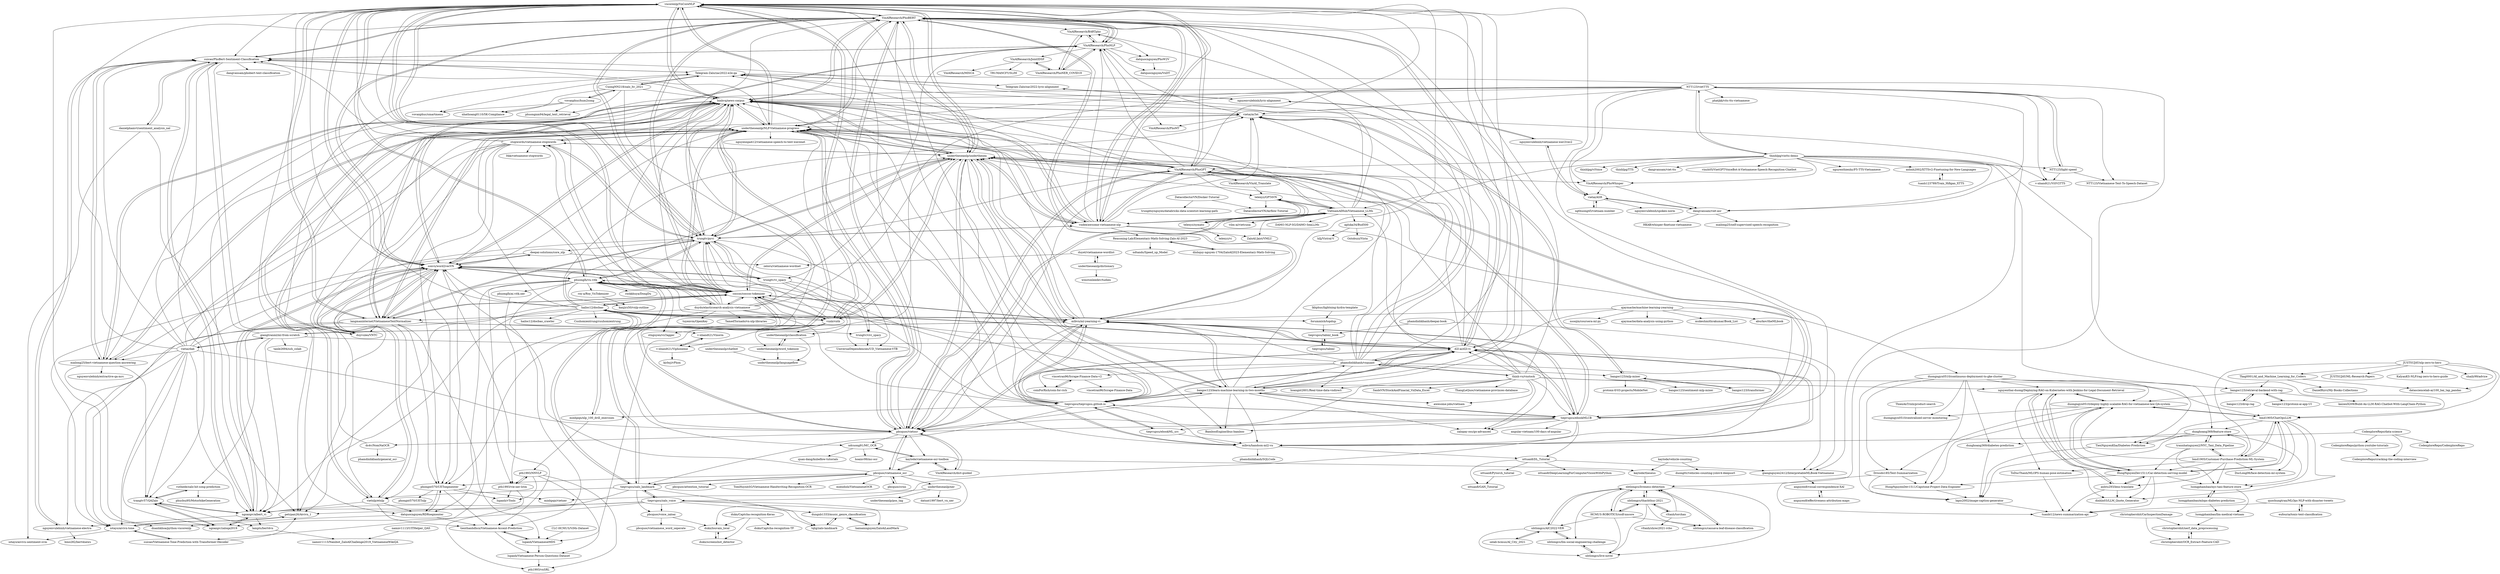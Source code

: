 digraph G {
"vncorenlp/VnCoreNLP" -> "VinAIResearch/PhoBERT"
"vncorenlp/VnCoreNLP" -> "undertheseanlp/underthesea"
"vncorenlp/VnCoreNLP" -> "undertheseanlp/NLP-Vietnamese-progress"
"vncorenlp/VnCoreNLP" -> "VinAIResearch/PhoNLP"
"vncorenlp/VnCoreNLP" -> "suicao/PhoBert-Sentiment-Classification"
"vncorenlp/VnCoreNLP" -> "binhvq/news-corpus"
"vncorenlp/VnCoreNLP" -> "sonvx/word2vecVN"
"vncorenlp/VnCoreNLP" -> "coccoc/coccoc-tokenizer"
"vncorenlp/VnCoreNLP" -> "dnanhkhoa/python-vncorenlp"
"vncorenlp/VnCoreNLP" -> "trungtv/pyvi"
"vncorenlp/VnCoreNLP" -> "phuonglh/vn.vitk"
"vncorenlp/VnCoreNLP" -> "datquocnguyen/RDRsegmenter"
"vncorenlp/VnCoreNLP" -> "vunb/vntk"
"vncorenlp/VnCoreNLP" -> "langmaninternet/VietnameseTextNormalizer"
"vncorenlp/VnCoreNLP" -> "vndee/awsome-vietnamese-nlp"
"bangoc123/learn-machine-learning-in-two-months" -> "mlbvn/ml-yearning-vi"
"bangoc123/learn-machine-learning-in-two-months" -> "tiepvupsu/ebookMLCB"
"bangoc123/learn-machine-learning-in-two-months" -> "d2l-ai/d2l-vi"
"bangoc123/learn-machine-learning-in-two-months" -> "undertheseanlp/underthesea"
"bangoc123/learn-machine-learning-in-two-months" -> "tiepvupsu/tiepvupsu.github.io"
"bangoc123/learn-machine-learning-in-two-months" -> "awesome-jobs/vietnam" ["e"=1]
"bangoc123/learn-machine-learning-in-two-months" -> "VinAIResearch/PhoBERT"
"bangoc123/learn-machine-learning-in-two-months" -> "vncorenlp/VnCoreNLP"
"bangoc123/learn-machine-learning-in-two-months" -> "pbcquoc/vietocr"
"bangoc123/learn-machine-learning-in-two-months" -> "zalopay-oss/go-advanced" ["e"=1]
"bangoc123/learn-machine-learning-in-two-months" -> "BambooEngine/ibus-bamboo" ["e"=1]
"bangoc123/learn-machine-learning-in-two-months" -> "undertheseanlp/NLP-Vietnamese-progress"
"bangoc123/learn-machine-learning-in-two-months" -> "coccoc/coccoc-tokenizer"
"bangoc123/learn-machine-learning-in-two-months" -> "phamdinhkhanh/vnquant"
"bangoc123/learn-machine-learning-in-two-months" -> "mlbvn/handson-ml2-vn"
"undertheseanlp/NLP-Vietnamese-progress" -> "binhvq/news-corpus"
"undertheseanlp/NLP-Vietnamese-progress" -> "VinAIResearch/PhoBERT"
"undertheseanlp/NLP-Vietnamese-progress" -> "vncorenlp/VnCoreNLP"
"undertheseanlp/NLP-Vietnamese-progress" -> "undertheseanlp/underthesea"
"undertheseanlp/NLP-Vietnamese-progress" -> "langmaninternet/VietnameseTextNormalizer"
"undertheseanlp/NLP-Vietnamese-progress" -> "trungtv/pyvi"
"undertheseanlp/NLP-Vietnamese-progress" -> "vndee/awsome-vietnamese-nlp"
"undertheseanlp/NLP-Vietnamese-progress" -> "coccoc/coccoc-tokenizer"
"undertheseanlp/NLP-Vietnamese-progress" -> "mailong25/bert-vietnamese-question-answering"
"undertheseanlp/NLP-Vietnamese-progress" -> "suicao/PhoBert-Sentiment-Classification"
"undertheseanlp/NLP-Vietnamese-progress" -> "sonvx/word2vecVN"
"undertheseanlp/NLP-Vietnamese-progress" -> "pbcquoc/vietocr"
"undertheseanlp/NLP-Vietnamese-progress" -> "vietnlp/etnlp"
"undertheseanlp/NLP-Vietnamese-progress" -> "stopwords/vietnamese-stopwords"
"undertheseanlp/NLP-Vietnamese-progress" -> "nguyennpa412/vietnamese-speech-to-text-wavenet"
"binhvq/news-corpus" -> "VinAIResearch/PhoBERT"
"binhvq/news-corpus" -> "undertheseanlp/NLP-Vietnamese-progress"
"binhvq/news-corpus" -> "duyvuleo/VNTC"
"binhvq/news-corpus" -> "langmaninternet/VietnameseTextNormalizer"
"binhvq/news-corpus" -> "sonvx/word2vecVN"
"binhvq/news-corpus" -> "vietnlp/etnlp"
"binhvq/news-corpus" -> "ngoanpv/albert_vi"
"binhvq/news-corpus" -> "vncorenlp/VnCoreNLP"
"binhvq/news-corpus" -> "vndee/awsome-vietnamese-nlp"
"binhvq/news-corpus" -> "vietai/mTet"
"binhvq/news-corpus" -> "suicao/PhoBert-Sentiment-Classification"
"binhvq/news-corpus" -> "undertheseanlp/underthesea"
"binhvq/news-corpus" -> "mailong25/bert-vietnamese-question-answering"
"binhvq/news-corpus" -> "trungtv/pyvi"
"binhvq/news-corpus" -> "pbcquoc/vietocr"
"vietnlp/etnlp" -> "sonvx/word2vecVN"
"vietnlp/etnlp" -> "ngoanpv/albert_vi"
"vietnlp/etnlp" -> "binhvq/news-corpus"
"vietnlp/etnlp" -> "tienthanhdhcn/Vietnamese-Accent-Prediction"
"vietnlp/etnlp" -> "datquocnguyen/RDRsegmenter"
"tiepvupsu/ebookML_src" -> "tiepvupsu/tiepvupsu.github.io"
"tiepvupsu/ebookML_src" -> "mlbvn/handson-ml2-vn"
"nttuan8/DL_Tutorial" -> "nttuan8/GAN_Tutorial"
"nttuan8/DL_Tutorial" -> "nttuan8/Pytorch_tutorial"
"nttuan8/DL_Tutorial" -> "nttuan8/DeepLearningForComputerVisionWithPython"
"nttuan8/DL_Tutorial" -> "giangnguyen2412/InterpretableMLBook-Vietnamese"
"ajaymache/machine-learning-yearning" -> "mlbvn/ml-yearning-vi"
"ajaymache/machine-learning-yearning" -> "aburkov/theMLbook" ["e"=1]
"ajaymache/machine-learning-yearning" -> "d2l-ai/d2l-vi"
"ajaymache/machine-learning-yearning" -> "tiepvupsu/ebookMLCB"
"ajaymache/machine-learning-yearning" -> "nsoojin/coursera-ml-py" ["e"=1]
"ajaymache/machine-learning-yearning" -> "ajaymache/data-analysis-using-python" ["e"=1]
"ajaymache/machine-learning-yearning" -> "mukeshmithrakumar/Book_List" ["e"=1]
"undertheseanlp/dictionary" -> "winstonleedev/tudien"
"undertheseanlp/dictionary" -> "duyet/vietnamese-wordlist"
"tiepvupsu/zalo_voice" -> "dungnb1333/music_genre_classification"
"tiepvupsu/zalo_voice" -> "hainamnguyen/ZaloAiLandMark"
"tiepvupsu/zalo_voice" -> "ngoanpv/albert_vi"
"tiepvupsu/zalo_voice" -> "tiepvupsu/zalo_landmark"
"tiepvupsu/zalo_voice" -> "tqtg/zalo-landmark"
"tiepvupsu/zalo_voice" -> "ngoanpv/zaloqa2019"
"tiepvupsu/zalo_voice" -> "petrpan26/Aivivn_1"
"tiepvupsu/zalo_voice" -> "pbcquoc/voice_zaloai"
"duydo/elasticsearch-analysis-vietnamese" -> "coccoc/coccoc-tokenizer"
"duydo/elasticsearch-analysis-vietnamese" -> "phuonglh/vn.vitk"
"duydo/elasticsearch-analysis-vietnamese" -> "vncorenlp/VnCoreNLP"
"duydo/elasticsearch-analysis-vietnamese" -> "vunb/vntk"
"duydo/elasticsearch-analysis-vietnamese" -> "undertheseanlp/underthesea"
"duydo/elasticsearch-analysis-vietnamese" -> "trungtv/pyvi"
"duydo/elasticsearch-analysis-vietnamese" -> "VinAIResearch/PhoBERT"
"duydo/elasticsearch-analysis-vietnamese" -> "sonvx/word2vecVN"
"duydo/elasticsearch-analysis-vietnamese" -> "binhvq/news-corpus"
"duydo/elasticsearch-analysis-vietnamese" -> "langmaninternet/VietnameseTextNormalizer"
"duydo/elasticsearch-analysis-vietnamese" -> "phongnt570/UETsegmenter"
"duydo/elasticsearch-analysis-vietnamese" -> "TamedTornado/vn-nlp-libraries"
"duydo/elasticsearch-analysis-vietnamese" -> "stopwords/vietnamese-stopwords"
"duydo/elasticsearch-analysis-vietnamese" -> "tuyenvm/OpenKey" ["e"=1]
"duydo/elasticsearch-analysis-vietnamese" -> "tiepvupsu/tiepvupsu.github.io"
"phamdinhkhanh/vnquant" -> "thinh-vu/vnstock"
"phamdinhkhanh/vnquant" -> "hoangnt2601/Real-time-data-vndirect"
"phamdinhkhanh/vnquant" -> "coinForRich/coin-for-rich"
"phamdinhkhanh/vnquant" -> "d2l-ai/d2l-vi"
"phamdinhkhanh/vnquant" -> "suicao/PhoBert-Sentiment-Classification"
"phamdinhkhanh/vnquant" -> "hailoc12/docbao"
"phamdinhkhanh/vnquant" -> "mlbvn/ml-yearning-vi"
"phamdinhkhanh/vnquant" -> "VinAIResearch/PhoBERT"
"phamdinhkhanh/vnquant" -> "vincetran96/Scrape-Finance-Data-v2"
"phamdinhkhanh/vnquant" -> "undertheseanlp/NLP-Vietnamese-progress"
"phamdinhkhanh/vnquant" -> "undertheseanlp/underthesea"
"phamdinhkhanh/vnquant" -> "vncorenlp/VnCoreNLP"
"phamdinhkhanh/vnquant" -> "tiepvupsu/zalo_voice"
"phamdinhkhanh/vnquant" -> "vietai/mTet"
"phamdinhkhanh/vnquant" -> "bangoc123/mlp-mixer"
"coccoc/coccoc-tokenizer" -> "duydo/elasticsearch-analysis-vietnamese"
"coccoc/coccoc-tokenizer" -> "phuonglh/vn.vitk"
"coccoc/coccoc-tokenizer" -> "vncorenlp/VnCoreNLP"
"coccoc/coccoc-tokenizer" -> "undertheseanlp/NLP-Vietnamese-progress"
"coccoc/coccoc-tokenizer" -> "undertheseanlp/underthesea"
"coccoc/coccoc-tokenizer" -> "langmaninternet/VietnameseTextNormalizer"
"coccoc/coccoc-tokenizer" -> "vunb/vntk"
"coccoc/coccoc-tokenizer" -> "trungtv/pyvi"
"coccoc/coccoc-tokenizer" -> "sonvx/word2vecVN"
"coccoc/coccoc-tokenizer" -> "binhvq/news-corpus"
"coccoc/coccoc-tokenizer" -> "hailoc12/docbao"
"coccoc/coccoc-tokenizer" -> "VinAIResearch/PhoBERT"
"coccoc/coccoc-tokenizer" -> "mlbvn/ml-yearning-vi"
"coccoc/coccoc-tokenizer" -> "ngoanpv/albert_vi"
"coccoc/coccoc-tokenizer" -> "tiepvupsu/zalo_landmark"
"pth1993/NNVLP" -> "pth1993/vie-ner-lstm"
"pth1993/NNVLP" -> "lupanh/vTools"
"pth1993/NNVLP" -> "pth1993/vnSRL"
"pth1993/NNVLP" -> "lupanh/Vietnamese-Person-Questions-Dataset"
"vietai/dab" -> "ngoanpv/albert_vi"
"vietai/dab" -> "nguyenvulebinh/vietnamese-electra"
"vietai/dab" -> "sonvx/word2vecVN"
"vietai/dab" -> "vietai/mTet"
"vietai/dab" -> "binhvq/news-corpus"
"vietai/dab" -> "iotayo/aivivn-tone"
"vietai/dab" -> "giangtranml/ml-from-scratch"
"vietai/dab" -> "trangtv57/QAZalo"
"vietai/dab" -> "ngoanpv/zaloqa2019"
"vietai/dab" -> "suicao/PhoBert-Sentiment-Classification"
"vietai/dab" -> "VinAIResearch/PhoBERT"
"vietai/dab" -> "undertheseanlp/NLP-Vietnamese-progress"
"vietai/dab" -> "pbcquoc/vietocr"
"vietai/dab" -> "mailong25/bert-vietnamese-question-answering"
"trungtv/vi_spacy" -> "trungtv/vivi_spacy"
"trungtv/vi_spacy" -> "trungtv/pyvi"
"trungtv/vi_spacy" -> "sonvx/word2vecVN"
"trungtv/vi_spacy" -> "undertheseanlp/classification"
"trungtv/vi_spacy" -> "UniversalDependencies/UD_Vietnamese-VTB"
"pbcquoc/vietnamese_ocr" -> "pbcquoc/crnn"
"pbcquoc/vietnamese_ocr" -> "kaylode/vietnamese-ocr-toolbox"
"pbcquoc/vietnamese_ocr" -> "pbcquoc/attention_tutorial"
"pbcquoc/vietnamese_ocr" -> "dukn/louvain_local"
"pbcquoc/vietnamese_ocr" -> "TomHuynhSG/Vietnamese-Handwriting-Recognition-OCR"
"pbcquoc/vietnamese_ocr" -> "pbcquoc/vietocr"
"pbcquoc/vietnamese_ocr" -> "phongnt570/UETsegmenter"
"pbcquoc/vietnamese_ocr" -> "miendinh/VietnameseOCR"
"pbcquoc/vietnamese_ocr" -> "undertheseanlp/ner"
"pbcquoc/vietnamese_ocr" -> "sonvx/word2vecVN"
"pbcquoc/vietnamese_ocr" -> "tiepvupsu/zalo_landmark"
"tiepvupsu/zalo_landmark" -> "tiepvupsu/zalo_voice"
"tiepvupsu/zalo_landmark" -> "pbcquoc/vietnamese_ocr"
"tiepvupsu/zalo_landmark" -> "pbcquoc/voice_zaloai"
"tiepvupsu/zalo_landmark" -> "hailoc12/docbao"
"tiepvupsu/zalo_landmark" -> "vietnlp/etnlp"
"tiepvupsu/zalo_landmark" -> "tqtg/zalo-landmark"
"tiepvupsu/zalo_landmark" -> "coccoc/coccoc-tokenizer"
"tiepvupsu/zalo_landmark" -> "ngoanpv/albert_vi"
"langmaninternet/VietnameseTextNormalizer" -> "undertheseanlp/NLP-Vietnamese-progress"
"langmaninternet/VietnameseTextNormalizer" -> "sonvx/word2vecVN"
"langmaninternet/VietnameseTextNormalizer" -> "binhvq/news-corpus"
"langmaninternet/VietnameseTextNormalizer" -> "trungtv/pyvi"
"langmaninternet/VietnameseTextNormalizer" -> "duyvuleo/VNTC"
"langmaninternet/VietnameseTextNormalizer" -> "v-nhandt21/Vinorm"
"langmaninternet/VietnameseTextNormalizer" -> "phongnt570/UETsegmenter"
"langmaninternet/VietnameseTextNormalizer" -> "vncorenlp/VnCoreNLP"
"langmaninternet/VietnameseTextNormalizer" -> "coccoc/coccoc-tokenizer"
"langmaninternet/VietnameseTextNormalizer" -> "trungtv/vivi_spacy"
"langmaninternet/VietnameseTextNormalizer" -> "vietnlp/etnlp"
"langmaninternet/VietnameseTextNormalizer" -> "ngoanpv/albert_vi"
"langmaninternet/VietnameseTextNormalizer" -> "lupanh/VietnameseMDS"
"langmaninternet/VietnameseTextNormalizer" -> "iotayo/aivivn-tone"
"dukn/louvain_local" -> "dukn/screenshot_detector"
"giangtranml/ml-from-scratch" -> "ngoanpv/albert_vi"
"giangtranml/ml-from-scratch" -> "mlbvn/ml-yearning-vi"
"giangtranml/ml-from-scratch" -> "vietai/dab"
"giangtranml/ml-from-scratch" -> "suicao/PhoBert-Sentiment-Classification"
"giangtranml/ml-from-scratch" -> "vuthede/zalo-hit-song-prediction"
"giangtranml/ml-from-scratch" -> "tanle2694/ssh_colab"
"giangtranml/ml-from-scratch" -> "d2l-ai/d2l-vi"
"hailoc12/docbao" -> "coccoc/coccoc-tokenizer"
"hailoc12/docbao" -> "vncorenlp/VnCoreNLP"
"hailoc12/docbao" -> "forummlcb/topdup"
"hailoc12/docbao" -> "tiepvupsu/zalo_landmark"
"hailoc12/docbao" -> "sonvx/word2vecVN"
"hailoc12/docbao" -> "hailoc12/docbao_crawler"
"hailoc12/docbao" -> "d2l-ai/d2l-vi"
"hailoc12/docbao" -> "iotayo/aivivn-tone"
"hailoc12/docbao" -> "mlbvn/ml-yearning-vi"
"hailoc12/docbao" -> "undertheseanlp/NLP-Vietnamese-progress"
"hailoc12/docbao" -> "undertheseanlp/underthesea"
"hailoc12/docbao" -> "Cuuhomientrung/cuuhomientrung" ["e"=1]
"hailoc12/docbao" -> "petrpan26/Aivivn_1"
"hailoc12/docbao" -> "suicao/Vietnamese-Tone-Prediction-with-Transformer-Decoder"
"hailoc12/docbao" -> "vietai/mTet"
"petrpan26/Aivivn_1" -> "iotayo/aivivn-tone"
"deepai-solutions/core_nlp" -> "zeloru/vietnamese-wordnet"
"deepai-solutions/core_nlp" -> "iotayo/aivivn-tone"
"deepai-solutions/core_nlp" -> "sonvx/word2vecVN"
"dukn/Captcha-recognition-Keras" -> "dukn/Captcha-recognition-TF"
"dukn/Captcha-recognition-Keras" -> "dukn/screenshot_detector"
"dukn/Captcha-recognition-Keras" -> "dukn/louvain_local"
"datquocnguyen/RDRsegmenter" -> "tienthanhdhcn/Vietnamese-Accent-Prediction"
"datquocnguyen/RDRsegmenter" -> "phongnt570/UETsegmenter"
"datquocnguyen/RDRsegmenter" -> "dnanhkhoa/python-vncorenlp"
"pbcquoc/voice_zaloai" -> "pbcquoc/vietnamese_word_seperate"
"pbcquoc/voice_zaloai" -> "dukn/louvain_local"
"undertheseanlp/chatbot" -> "undertheseanlp/languageflow"
"namnv1113/UITHelper_QAS" -> "namnv1113/Nanibot_ZaloAIChallenge2019_VietnameseWikiQA"
"undertheseanlp/classification" -> "undertheseanlp/word_tokenize"
"undertheseanlp/classification" -> "undertheseanlp/languageflow"
"lupanh/VietnameseMDS" -> "lupanh/Vietnamese-Person-Questions-Dataset"
"lupanh/VietnameseMDS" -> "tienthanhdhcn/Vietnamese-Accent-Prediction"
"roy-a/Roy_VnTokenizer" -> "kanjirz50/vnlp-outline"
"dukn/screenshot_detector" -> "dukn/louvain_local"
"dungnb1333/music_genre_classification" -> "hainamnguyen/ZaloAiLandMark"
"dungnb1333/music_genre_classification" -> "tqtg/zalo-landmark"
"tqtg/zalo-landmark" -> "dungnb1333/music_genre_classification"
"pbcquoc/crnn" -> "pbcquoc/vietnamese_ocr"
"CLC-HCMUS/ViMs-Dataset" -> "lupanh/VietnameseMDS"
"suicao/Vietnamese-Tone-Prediction-with-Transformer-Decoder" -> "iotayo/aivivn-tone"
"suicao/Vietnamese-Tone-Prediction-with-Transformer-Decoder" -> "petrpan26/Aivivn_1"
"iotayo/aivivn-tone" -> "petrpan26/Aivivn_1"
"iotayo/aivivn-tone" -> "suicao/Vietnamese-Tone-Prediction-with-Transformer-Decoder"
"iotayo/aivivn-tone" -> "iotayo/aivivn-sentiment-svm"
"danielphamvt/sentiment_analysis_nal" -> "petrpan26/Aivivn_1"
"danielphamvt/sentiment_analysis_nal" -> "suicao/PhoBert-Sentiment-Classification"
"danielphamvt/sentiment_analysis_nal" -> "iotayo/aivivn-sentiment-svm"
"hainamnguyen/ZaloAiLandMark" -> "dungnb1333/music_genre_classification"
"mlbvn/ml-yearning-vi" -> "d2l-ai/d2l-vi"
"mlbvn/ml-yearning-vi" -> "tiepvupsu/ebookMLCB"
"mlbvn/ml-yearning-vi" -> "bangoc123/learn-machine-learning-in-two-months"
"mlbvn/ml-yearning-vi" -> "undertheseanlp/underthesea"
"mlbvn/ml-yearning-vi" -> "tiepvupsu/tiepvupsu.github.io"
"mlbvn/ml-yearning-vi" -> "mlbvn/handson-ml2-vn"
"mlbvn/ml-yearning-vi" -> "VinAIResearch/PhoBERT"
"mlbvn/ml-yearning-vi" -> "coccoc/coccoc-tokenizer"
"mlbvn/ml-yearning-vi" -> "undertheseanlp/NLP-Vietnamese-progress"
"mlbvn/ml-yearning-vi" -> "giangtranml/ml-from-scratch"
"mlbvn/ml-yearning-vi" -> "vncorenlp/VnCoreNLP"
"mlbvn/ml-yearning-vi" -> "binhvq/news-corpus"
"mlbvn/ml-yearning-vi" -> "hailoc12/docbao"
"mlbvn/ml-yearning-vi" -> "pbcquoc/vietocr"
"mlbvn/ml-yearning-vi" -> "zalopay-oss/go-advanced" ["e"=1]
"VinAIResearch/PhoBERT" -> "vncorenlp/VnCoreNLP"
"VinAIResearch/PhoBERT" -> "binhvq/news-corpus"
"VinAIResearch/PhoBERT" -> "undertheseanlp/NLP-Vietnamese-progress"
"VinAIResearch/PhoBERT" -> "undertheseanlp/underthesea"
"VinAIResearch/PhoBERT" -> "VinAIResearch/PhoNLP"
"VinAIResearch/PhoBERT" -> "suicao/PhoBert-Sentiment-Classification"
"VinAIResearch/PhoBERT" -> "VinAIResearch/PhoGPT"
"VinAIResearch/PhoBERT" -> "pbcquoc/vietocr"
"VinAIResearch/PhoBERT" -> "trungtv/pyvi"
"VinAIResearch/PhoBERT" -> "VinAIResearch/BARTpho"
"VinAIResearch/PhoBERT" -> "sonvx/word2vecVN"
"VinAIResearch/PhoBERT" -> "mlbvn/ml-yearning-vi"
"VinAIResearch/PhoBERT" -> "d2l-ai/d2l-vi"
"VinAIResearch/PhoBERT" -> "coccoc/coccoc-tokenizer"
"VinAIResearch/PhoBERT" -> "vndee/awsome-vietnamese-nlp"
"NTT123/vietTTS" -> "NTT123/light-speed"
"NTT123/vietTTS" -> "NTT123/Vietnamese-Text-To-Speech-Dataset"
"NTT123/vietTTS" -> "vietai/ASR"
"NTT123/vietTTS" -> "dangvansam/viet-asr"
"NTT123/vietTTS" -> "phatjkk/vits-tts-vietnamese"
"NTT123/vietTTS" -> "undertheseanlp/NLP-Vietnamese-progress"
"NTT123/vietTTS" -> "v-nhandt21/Viphoneme"
"NTT123/vietTTS" -> "mailong25/bert-vietnamese-question-answering"
"NTT123/vietTTS" -> "binhvq/news-corpus"
"NTT123/vietTTS" -> "VinAIResearch/PhoWhisper"
"NTT123/vietTTS" -> "v-nhandt21/ViSV2TTS"
"NTT123/vietTTS" -> "vietai/mTet"
"NTT123/vietTTS" -> "thinhlpg/vixtts-demo"
"d2l-ai/d2l-vi" -> "mlbvn/ml-yearning-vi"
"d2l-ai/d2l-vi" -> "tiepvupsu/ebookMLCB"
"d2l-ai/d2l-vi" -> "bangoc123/learn-machine-learning-in-two-months"
"d2l-ai/d2l-vi" -> "tiepvupsu/tiepvupsu.github.io"
"d2l-ai/d2l-vi" -> "mlbvn/handson-ml2-vn"
"d2l-ai/d2l-vi" -> "VinAIResearch/PhoBERT"
"d2l-ai/d2l-vi" -> "pbcquoc/vietocr"
"d2l-ai/d2l-vi" -> "undertheseanlp/NLP-Vietnamese-progress"
"d2l-ai/d2l-vi" -> "hailoc12/docbao"
"d2l-ai/d2l-vi" -> "vncorenlp/VnCoreNLP"
"d2l-ai/d2l-vi" -> "undertheseanlp/underthesea"
"d2l-ai/d2l-vi" -> "binhvq/news-corpus"
"d2l-ai/d2l-vi" -> "phamdinhkhanh/vnquant"
"d2l-ai/d2l-vi" -> "giangnguyen2412/InterpretableMLBook-Vietnamese"
"d2l-ai/d2l-vi" -> "vietai/mTet"
"tiepvupsu/ebookMLCB" -> "mlbvn/ml-yearning-vi"
"tiepvupsu/ebookMLCB" -> "d2l-ai/d2l-vi"
"tiepvupsu/ebookMLCB" -> "bangoc123/learn-machine-learning-in-two-months"
"tiepvupsu/ebookMLCB" -> "undertheseanlp/underthesea"
"tiepvupsu/ebookMLCB" -> "tiepvupsu/tiepvupsu.github.io"
"tiepvupsu/ebookMLCB" -> "VinAIResearch/PhoBERT"
"tiepvupsu/ebookMLCB" -> "mlbvn/handson-ml2-vn"
"tiepvupsu/ebookMLCB" -> "vncorenlp/VnCoreNLP"
"tiepvupsu/ebookMLCB" -> "pbcquoc/vietocr"
"tiepvupsu/ebookMLCB" -> "BambooEngine/ibus-bamboo" ["e"=1]
"tiepvupsu/ebookMLCB" -> "VinAIResearch/PhoGPT"
"tiepvupsu/ebookMLCB" -> "tiepvupsu/ebookML_src"
"tiepvupsu/ebookMLCB" -> "nttuan8/DL_Tutorial"
"tiepvupsu/ebookMLCB" -> "zalopay-oss/go-advanced" ["e"=1]
"tiepvupsu/ebookMLCB" -> "angular-vietnam/100-days-of-angular" ["e"=1]
"v-nhandt21/Vinorm" -> "v-nhandt21/Viphoneme"
"v-nhandt21/Viphoneme" -> "v-nhandt21/Vinorm"
"v-nhandt21/Viphoneme" -> "kirbyj/vPhon"
"vndee/awsome-vietnamese-nlp" -> "undertheseanlp/NLP-Vietnamese-progress"
"vndee/awsome-vietnamese-nlp" -> "VietnamAIHub/Vietnamese_LLMs"
"vndee/awsome-vietnamese-nlp" -> "binhvq/news-corpus"
"vndee/awsome-vietnamese-nlp" -> "trungtv/pyvi"
"vndee/awsome-vietnamese-nlp" -> "VinAIResearch/PhoGPT"
"vndee/awsome-vietnamese-nlp" -> "vncorenlp/VnCoreNLP"
"vndee/awsome-vietnamese-nlp" -> "VinAIResearch/PhoBERT"
"vndee/awsome-vietnamese-nlp" -> "undertheseanlp/underthesea"
"vndee/awsome-vietnamese-nlp" -> "ZaloAI-Jaist/VMLU"
"vndee/awsome-vietnamese-nlp" -> "VinAIResearch/PhoNLP"
"vndee/awsome-vietnamese-nlp" -> "Telegram-Zalo/zac2022-e2e-qa"
"vndee/awsome-vietnamese-nlp" -> "vietai/mTet"
"vndee/awsome-vietnamese-nlp" -> "telexyz/GPT4VN"
"vndee/awsome-vietnamese-nlp" -> "duongngyn0510/continuous-deployment-to-gke-cluster"
"vndee/awsome-vietnamese-nlp" -> "Reasoning-Lab/Elementary-Math-Solving-Zalo-AI-2023"
"pbcquoc/vietocr" -> "VinAIResearch/PhoBERT"
"pbcquoc/vietocr" -> "pbcquoc/vietnamese_ocr"
"pbcquoc/vietocr" -> "binhvq/news-corpus"
"pbcquoc/vietocr" -> "kaylode/vietnamese-ocr-toolbox"
"pbcquoc/vietocr" -> "undertheseanlp/underthesea"
"pbcquoc/vietocr" -> "undertheseanlp/NLP-Vietnamese-progress"
"pbcquoc/vietocr" -> "VinAIResearch/dict-guided"
"pbcquoc/vietocr" -> "vncorenlp/VnCoreNLP"
"pbcquoc/vietocr" -> "d2l-ai/d2l-vi"
"pbcquoc/vietocr" -> "VinAIResearch/PhoGPT"
"pbcquoc/vietocr" -> "VietnamAIHub/Vietnamese_LLMs"
"pbcquoc/vietocr" -> "ds4v/NomNaOCR"
"pbcquoc/vietocr" -> "ndcuong91/MC_OCR"
"pbcquoc/vietocr" -> "coccoc/coccoc-tokenizer"
"pbcquoc/vietocr" -> "vietai/mTet"
"suicao/PhoBert-Sentiment-Classification" -> "danielphamvt/sentiment_analysis_nal"
"suicao/PhoBert-Sentiment-Classification" -> "mailong25/bert-vietnamese-question-answering"
"suicao/PhoBert-Sentiment-Classification" -> "VinAIResearch/PhoBERT"
"suicao/PhoBert-Sentiment-Classification" -> "nguyenvulebinh/vietnamese-electra"
"suicao/PhoBert-Sentiment-Classification" -> "Telegram-Zalo/zac2022-e2e-qa"
"suicao/PhoBert-Sentiment-Classification" -> "trangtv57/QAZalo"
"suicao/PhoBert-Sentiment-Classification" -> "dangvansam/phobert-text-classification"
"suicao/PhoBert-Sentiment-Classification" -> "VinAIResearch/PhoNLP"
"suicao/PhoBert-Sentiment-Classification" -> "petrpan26/Aivivn_1"
"suicao/PhoBert-Sentiment-Classification" -> "ngoanpv/albert_vi"
"CodexploreRepo/python-youtube-tutorials" -> "CodexploreRepo/cracking-the-coding-interview"
"giangnguyen2412/InterpretableMLBook-Vietnamese" -> "anguyen8/visual-correspondence-XAI"
"mailong25/bert-vietnamese-question-answering" -> "suicao/PhoBert-Sentiment-Classification"
"mailong25/bert-vietnamese-question-answering" -> "trangtv57/QAZalo"
"mailong25/bert-vietnamese-question-answering" -> "ngoanpv/zaloqa2019"
"mailong25/bert-vietnamese-question-answering" -> "nguyenvulebinh/extractive-qa-mrc"
"mailong25/bert-vietnamese-question-answering" -> "binhvq/news-corpus"
"mailong25/bert-vietnamese-question-answering" -> "undertheseanlp/NLP-Vietnamese-progress"
"vuthede/zalo-hit-song-prediction" -> "trangtv57/QAZalo"
"vuthede/zalo-hit-song-prediction" -> "phucbui95/MotorbikeGeneration"
"kaylode/theseus" -> "nhtlongcs/liveness-detection"
"vltanh/torchan" -> "nhtlongcs/thachthuc-2021"
"vltanh/torchan" -> "nhtlongcs/liveness-detection"
"vltanh/torchan" -> "vltanh/shrec2021-rcho"
"ngoanpv/albert_vi" -> "ngoanpv/zaloqa2019"
"ngoanpv/albert_vi" -> "lampts/bert4vn"
"ngoanpv/albert_vi" -> "trangtv57/QAZalo"
"ngoanpv/albert_vi" -> "sonvx/word2vecVN"
"ngoanpv/albert_vi" -> "suicao/PhoBert-Sentiment-Classification"
"ngoanpv/albert_vi" -> "nguyenvulebinh/vietnamese-electra"
"forummlcb/topdup" -> "tiepvupsu/tabml_book"
"ngoanpv/zaloqa2019" -> "ngoanpv/albert_vi"
"ngoanpv/zaloqa2019" -> "trangtv57/QAZalo"
"nguyenvulebinh/vietnamese-electra" -> "suicao/PhoBert-Sentiment-Classification"
"nguyenvulebinh/vietnamese-electra" -> "bino282/bert4news"
"trangtv57/QAZalo" -> "ngoanpv/zaloqa2019"
"trangtv57/QAZalo" -> "vuthede/zalo-hit-song-prediction"
"trangtv57/QAZalo" -> "lampts/bert4vn"
"trangtv57/QAZalo" -> "ngoanpv/albert_vi"
"lampts/bert4vn" -> "namnv1113/Nanibot_ZaloAIChallenge2019_VietnameseWikiQA"
"vietai/mTet" -> "binhvq/news-corpus"
"vietai/mTet" -> "bangoc123/mlp-mixer"
"vietai/mTet" -> "VinAIResearch/PhoNLP"
"vietai/mTet" -> "VinAIResearch/PhoMT"
"vietai/mTet" -> "giangnguyen2412/InterpretableMLBook-Vietnamese"
"vietai/mTet" -> "undertheseanlp/NLP-Vietnamese-progress"
"bangoc123/transformer" -> "bangoc123/mlp-mixer"
"datquocnguyen/PhoW2V" -> "datquocnguyen/VnDT" ["e"=1]
"mlbvn/handson-ml2-vn" -> "mlbvn/ml-yearning-vi"
"mlbvn/handson-ml2-vn" -> "d2l-ai/d2l-vi"
"mlbvn/handson-ml2-vn" -> "phamdinhkhanh/SQLCode"
"mlbvn/handson-ml2-vn" -> "binhvq/news-corpus"
"mlbvn/handson-ml2-vn" -> "nttuan8/DL_Tutorial"
"kaylode/vehicle-counting" -> "kaylode/theseus"
"kaylode/vehicle-counting" -> "duongttr/vehicles-counting-yolov4-deepsort"
"CodexploreRepo/data-science" -> "CodexploreRepo/python-youtube-tutorials"
"CodexploreRepo/data-science" -> "CodexploreRepo/CodexploreRepo"
"CodexploreRepo/data-science" -> "mlbvn/handson-ml2-vn"
"CodexploreRepo/data-science" -> "CodexploreRepo/cracking-the-coding-interview"
"coinForRich/coin-for-rich" -> "vincetran96/Scrape-Finance-Data-v2"
"ndcuong91/MC_OCR" -> "quan-dang/kubeflow-tutorials"
"ndcuong91/MC_OCR" -> "hoainv99/mc-ocr"
"ndcuong91/MC_OCR" -> "kaylode/vietnamese-ocr-toolbox"
"lkhphuc/lightning-hydra-template" -> "forummlcb/topdup"
"VinAIResearch/PhoNLP" -> "VinAIResearch/BARTpho"
"VinAIResearch/PhoNLP" -> "VinAIResearch/PhoNER_COVID19"
"VinAIResearch/PhoNLP" -> "datquocnguyen/PhoW2V"
"VinAIResearch/PhoNLP" -> "VinAIResearch/PhoBERT"
"VinAIResearch/PhoNLP" -> "VinAIResearch/PhoMT"
"VinAIResearch/PhoNLP" -> "vncorenlp/VnCoreNLP"
"VinAIResearch/PhoNLP" -> "suicao/PhoBert-Sentiment-Classification"
"VinAIResearch/PhoNLP" -> "datquocnguyen/VnDT" ["e"=1]
"VinAIResearch/PhoNLP" -> "sonvx/word2vecVN"
"VinAIResearch/PhoNLP" -> "VinAIResearch/JointIDSF"
"VinAIResearch/PhoNLP" -> "trungtv/vi_spacy"
"VinAIResearch/JointIDSF" -> "VinAIResearch/PhoNER_COVID19"
"VinAIResearch/JointIDSF" -> "TRUMANCFY/SLIM" ["e"=1]
"VinAIResearch/JointIDSF" -> "VinAIResearch/MISCA"
"kaylode/vietnamese-ocr-toolbox" -> "ndcuong91/MC_OCR"
"kaylode/vietnamese-ocr-toolbox" -> "kaylode/theseus"
"kaylode/vietnamese-ocr-toolbox" -> "pbcquoc/vietnamese_ocr"
"kaylode/vietnamese-ocr-toolbox" -> "VinAIResearch/dict-guided"
"lupanh/Vietnamese-Person-Questions-Dataset" -> "pth1993/vnSRL"
"nttuan8/Pytorch_tutorial" -> "nttuan8/GAN_Tutorial"
"bangoc123/mlp-mixer" -> "bangoc123/transformer"
"bangoc123/mlp-mixer" -> "protonx-tf-03-projects/MobileNet"
"bangoc123/mlp-mixer" -> "bangoc123/sentiment-mlp-mixer"
"bangoc123/mlp-mixer" -> "vietai/mTet"
"VinAIResearch/dict-guided" -> "kaylode/vietnamese-ocr-toolbox"
"VinAIResearch/dict-guided" -> "pbcquoc/vietocr"
"phamdinhkhanh/deepai-book" -> "tiepvupsu/tabml_book"
"phamdinhkhanh/deepai-book" -> "giangnguyen2412/InterpretableMLBook-Vietnamese"
"ngthuong45/vietnam-number" -> "vietai/ASR"
"tiepvupsu/tabml" -> "tiepvupsu/tabml_book"
"dangvansam/viet-asr" -> "vietai/ASR"
"dangvansam/viet-asr" -> "HKAB/whisper-finetune-vietnamese"
"dangvansam/viet-asr" -> "mailong25/self-supervised-speech-recognition" ["e"=1]
"vincetran96/Scrape-Finance-Data-v2" -> "vincetran96/Scrape-Finance-Data"
"vincetran96/Scrape-Finance-Data-v2" -> "coinForRich/coin-for-rich"
"tiepvupsu/tabml_book" -> "tiepvupsu/tabml"
"VinAIResearch/PhoNER_COVID19" -> "VinAIResearch/JointIDSF"
"VinAIResearch/PhoNER_COVID19" -> "VinAIResearch/PhoNLP"
"VinAIResearch/PhoNER_COVID19" -> "VinAIResearch/BARTpho"
"nhtlongcs/thachthuc-2021" -> "HCMUS-ROBOTICS/ssdf-nncore"
"nhtlongcs/thachthuc-2021" -> "nhtlongcs/liveness-detection"
"nhtlongcs/thachthuc-2021" -> "nhtlongcs/live-novel"
"nhtlongcs/thachthuc-2021" -> "vltanh/torchan"
"nhtlongcs/thachthuc-2021" -> "nhtlongcs/cassava-leaf-disease-classification"
"nhtlongcs/cassava-leaf-disease-classification" -> "nhtlongcs/liveness-detection"
"selab-hcmus/AI_City_2021" -> "nhtlongcs/AIC2022-VER"
"thinh-vu/vnstock" -> "phamdinhkhanh/vnquant"
"thinh-vu/vnstock" -> "VietnamAIHub/Vietnamese_LLMs"
"thinh-vu/vnstock" -> "undertheseanlp/underthesea"
"thinh-vu/vnstock" -> "d2l-ai/d2l-vi"
"thinh-vu/vnstock" -> "tiepvupsu/ebookMLCB"
"thinh-vu/vnstock" -> "zalopay-oss/go-advanced" ["e"=1]
"thinh-vu/vnstock" -> "SanbiVN/StockAndFinacial_VnData_Excel"
"thinh-vu/vnstock" -> "bangoc123/learn-machine-learning-in-two-months"
"thinh-vu/vnstock" -> "bmd1905/ChatOpsLLM"
"thinh-vu/vnstock" -> "awesome-jobs/vietnam" ["e"=1]
"thinh-vu/vnstock" -> "hoangnt2601/Real-time-data-vndirect"
"thinh-vu/vnstock" -> "nguyenthai-duong/Deploying-RAG-on-Kubernetes-with-Jenkins-for-Legal-Document-Retrieval"
"thinh-vu/vnstock" -> "pbcquoc/vietocr"
"thinh-vu/vnstock" -> "ThangLeQuoc/vietnamese-provinces-database" ["e"=1]
"thinh-vu/vnstock" -> "VinAIResearch/PhoBERT"
"CuongNN218/zalo_ltr_2021" -> "vovanphuc/hum2song"
"CuongNN218/zalo_ltr_2021" -> "phuongnm94/legal_text_retrieval"
"CuongNN218/zalo_ltr_2021" -> "Telegram-Zalo/zac2022-e2e-qa"
"CuongNN218/zalo_ltr_2021" -> "nhathoang0110/5K-Compliance"
"CuongNN218/zalo_ltr_2021" -> "binhvq/news-corpus"
"CuongNN218/zalo_ltr_2021" -> "ndcuong91/MC_OCR"
"ds4v/NomNaOCR" -> "Telegram-Zalo/zac2022-e2e-qa"
"ds4v/NomNaOCR" -> "phamdinhkhanh/general_ocr"
"minhpqn/nlp_100_drill_exercises" -> "pth1993/NNVLP"
"minhpqn/nlp_100_drill_exercises" -> "phuonglh/vn.vitk"
"VinAIResearch/BARTpho" -> "VinAIResearch/PhoNLP"
"VinAIResearch/BARTpho" -> "VinAIResearch/PhoNER_COVID19"
"VinAIResearch/BARTpho" -> "datquocnguyen/PhoW2V"
"stopwords/vietnamese-stopwords" -> "suicao/PhoBert-Sentiment-Classification"
"stopwords/vietnamese-stopwords" -> "sonvx/word2vecVN"
"stopwords/vietnamese-stopwords" -> "undertheseanlp/NLP-Vietnamese-progress"
"stopwords/vietnamese-stopwords" -> "undertheseanlp/underthesea"
"stopwords/vietnamese-stopwords" -> "trungtv/pyvi"
"stopwords/vietnamese-stopwords" -> "ltkk/vietnamese-stopwords"
"stopwords/vietnamese-stopwords" -> "phongnt570/UETsegmenter"
"stopwords/vietnamese-stopwords" -> "duyvuleo/VNTC"
"stopwords/vietnamese-stopwords" -> "binhvq/news-corpus"
"stopwords/vietnamese-stopwords" -> "langmaninternet/VietnameseTextNormalizer"
"stopwords/vietnamese-stopwords" -> "mailong25/bert-vietnamese-question-answering"
"stopwords/vietnamese-stopwords" -> "coccoc/coccoc-tokenizer"
"stopwords/vietnamese-stopwords" -> "vncorenlp/VnCoreNLP"
"duyet/vietnamese-wordlist" -> "undertheseanlp/dictionary"
"duyet/vietnamese-wordlist" -> "zeloru/vietnamese-wordnet"
"vietai/ASR" -> "nguyenvulebinh/vietnamese-wav2vec2"
"vietai/ASR" -> "nguyenvulebinh/spoken-norm"
"vietai/ASR" -> "ngthuong45/vietnam-number"
"vietai/ASR" -> "dangvansam/viet-asr"
"anguyen8/effectiveness-attribution-maps" -> "anguyen8/visual-correspondence-XAI"
"nhtlongcs/live-novel" -> "nhtlongcs/llm-social-engineering-challenge"
"DatacollectorVN/Docker-Tutorial" -> "DatacollectorVN/Airflow-Tutorial"
"DatacollectorVN/Docker-Tutorial" -> "trungduynguyen/databricks-data-scientist-learning-path"
"HCMUS-ROBOTICS/ssdf-nncore" -> "nhtlongcs/thachthuc-2021"
"HCMUS-ROBOTICS/ssdf-nncore" -> "nhtlongcs/live-novel"
"HCMUS-ROBOTICS/ssdf-nncore" -> "nhtlongcs/AIC2022-VER"
"HCMUS-ROBOTICS/ssdf-nncore" -> "nhtlongcs/liveness-detection"
"HCMUS-ROBOTICS/ssdf-nncore" -> "nhtlongcs/cassava-leaf-disease-classification"
"vovanphuc/hum2song" -> "CuongNN218/zalo_ltr_2021"
"vovanphuc/hum2song" -> "nhathoang0110/5K-Compliance"
"vovanphuc/hum2song" -> "vovanphuc/smartmenu"
"vovanphuc/hum2song" -> "phuongnm94/legal_text_retrieval"
"nhtlongcs/AIC2022-VER" -> "selab-hcmus/AI_City_2021"
"nhtlongcs/AIC2022-VER" -> "nhtlongcs/liveness-detection"
"nhtlongcs/AIC2022-VER" -> "nhtlongcs/live-novel"
"nhtlongcs/AIC2022-VER" -> "nhtlongcs/llm-social-engineering-challenge"
"nguyenvulebinh/lyric-alignment" -> "Telegram-Zalo/zac2022-lyric-alignment"
"nguyenvulebinh/lyric-alignment" -> "nguyenvulebinh/vietnamese-wav2vec2"
"VinAIResearch/VinAI_Translate" -> "telexyz/GPT4VN"
"telexyz/symato" -> "telexyz/GPT4VN"
"telexyz/symato" -> "telexyz/vi"
"phuonglh/vn.vitk" -> "phuonglh/ai.vitk.ner"
"phuonglh/vn.vitk" -> "stnguyen/vnTagger"
"phuonglh/vn.vitk" -> "phongnt570/UETsegmenter"
"phuonglh/vn.vitk" -> "roy-a/Roy_VnTokenizer"
"phuonglh/vn.vitk" -> "rockkhuya/DongDu"
"phuonglh/vn.vitk" -> "trungtv/pyvi"
"phuonglh/vn.vitk" -> "coccoc/coccoc-tokenizer"
"phuonglh/vn.vitk" -> "sonvx/word2vecVN"
"phuonglh/vn.vitk" -> "kanjirz50/vnlp-outline"
"phuonglh/vn.vitk" -> "vncorenlp/VnCoreNLP"
"phuonglh/vn.vitk" -> "tienthanhdhcn/Vietnamese-Accent-Prediction"
"phuonglh/vn.vitk" -> "pth1993/vie-ner-lstm"
"phuonglh/vn.vitk" -> "duydo/elasticsearch-analysis-vietnamese"
"phuonglh/vn.vitk" -> "datquocnguyen/RDRsegmenter"
"phuonglh/vn.vitk" -> "minhpqn/nlp_100_drill_exercises"
"phongnt570/UETsegmenter" -> "phongnt570/UETnlp"
"phongnt570/UETsegmenter" -> "lupanh/vTools"
"phongnt570/UETsegmenter" -> "tienthanhdhcn/Vietnamese-Accent-Prediction"
"phongnt570/UETsegmenter" -> "datquocnguyen/RDRsegmenter"
"phongnt570/UETsegmenter" -> "minhpqn/vietner"
"christopherohit/CarInspectionDamage" -> "christopherohit/nerf_data_preprocessing"
"christopherohit/CarInspectionDamage" -> "christopherohit/OCR_Extract-Feature-CAD"
"Telegram-Zalo/zac2022-e2e-qa" -> "Telegram-Zalo/zac2022-lyric-alignment"
"Telegram-Zalo/zac2022-e2e-qa" -> "CuongNN218/zalo_ltr_2021"
"Telegram-Zalo/zac2022-e2e-qa" -> "suicao/PhoBert-Sentiment-Classification"
"Telegram-Zalo/zac2022-e2e-qa" -> "vovanphuc/smartmenu"
"Telegram-Zalo/zac2022-e2e-qa" -> "nhtlongcs/liveness-detection"
"nguyenvulebinh/vietnamese-wav2vec2" -> "vietai/ASR"
"nguyenvulebinh/vietnamese-wav2vec2" -> "nguyenvulebinh/lyric-alignment"
"Telegram-Zalo/zac2022-lyric-alignment" -> "Telegram-Zalo/zac2022-e2e-qa"
"Telegram-Zalo/zac2022-lyric-alignment" -> "nguyenvulebinh/lyric-alignment"
"anguyen8/visual-correspondence-XAI" -> "anguyen8/effectiveness-attribution-maps"
"nhtlongcs/liveness-detection" -> "nhtlongcs/cassava-leaf-disease-classification"
"nhtlongcs/liveness-detection" -> "nhtlongcs/AIC2022-VER"
"nhtlongcs/liveness-detection" -> "nhtlongcs/thachthuc-2021"
"nhtlongcs/liveness-detection" -> "nhtlongcs/llm-social-engineering-challenge"
"nhtlongcs/liveness-detection" -> "nhtlongcs/live-novel"
"nhtlongcs/liveness-detection" -> "HCMUS-ROBOTICS/ssdf-nncore"
"VietnamAIHub/Vietnamese_LLMs" -> "telexyz/GPT4VN"
"VietnamAIHub/Vietnamese_LLMs" -> "vndee/awsome-vietnamese-nlp"
"VietnamAIHub/Vietnamese_LLMs" -> "apluka34/Bud500"
"VietnamAIHub/Vietnamese_LLMs" -> "vilm-ai/vietcuna"
"VietnamAIHub/Vietnamese_LLMs" -> "ZaloAI-Jaist/VMLU"
"VietnamAIHub/Vietnamese_LLMs" -> "telexyz/symato"
"VietnamAIHub/Vietnamese_LLMs" -> "VinAIResearch/PhoGPT"
"VietnamAIHub/Vietnamese_LLMs" -> "binhvq/news-corpus"
"VietnamAIHub/Vietnamese_LLMs" -> "Telegram-Zalo/zac2022-e2e-qa"
"VietnamAIHub/Vietnamese_LLMs" -> "pbcquoc/vietocr"
"VietnamAIHub/Vietnamese_LLMs" -> "DAMO-NLP-SG/DAMO-SeaLLMs" ["e"=1]
"VietnamAIHub/Vietnamese_LLMs" -> "VinAIResearch/BARTpho"
"vunb/vntk" -> "vncorenlp/VnCoreNLP"
"vunb/vntk" -> "stnguyen/vnTagger"
"vunb/vntk" -> "coccoc/coccoc-tokenizer"
"vunb/vntk" -> "undertheseanlp/classification"
"vunb/vntk" -> "undertheseanlp/underthesea"
"vunb/vntk" -> "phuonglh/vn.vitk"
"vunb/vntk" -> "lupanh/VietnameseMDS"
"vunb/vntk" -> "undertheseanlp/word_tokenize"
"vunb/vntk" -> "trungtv/pyvi"
"vunb/vntk" -> "undertheseanlp/NLP-Vietnamese-progress"
"TienNguyenKha/Diabetes-Prediction" -> "lapis2002/image-caption-generator"
"duongngyn0510/continuous-deployment-to-gke-cluster" -> "TienNguyenKha/Diabetes-Prediction"
"duongngyn0510/continuous-deployment-to-gke-cluster" -> "duongngyn0510/deploy-highly-scalable-RAG-for-vietnamese-law-QA-system"
"duongngyn0510/continuous-deployment-to-gke-cluster" -> "lapis2002/image-caption-generator"
"duongngyn0510/continuous-deployment-to-gke-cluster" -> "dunghoang369/diabetes-prediction"
"duongngyn0510/continuous-deployment-to-gke-cluster" -> "HungNguyenDev1511/Capstone-Project-Data-Engineer"
"duongngyn0510/continuous-deployment-to-gke-cluster" -> "nguyenthai-duong/Deploying-RAG-on-Kubernetes-with-Jenkins-for-Legal-Document-Retrieval"
"duongngyn0510/continuous-deployment-to-gke-cluster" -> "dunghoang369/feature-store"
"duongngyn0510/continuous-deployment-to-gke-cluster" -> "duongngyn0510/centralized-server-monitoring"
"duongngyn0510/continuous-deployment-to-gke-cluster" -> "Drissdo185/Text-Summarization"
"telexyz/GPT4VN" -> "telexyz/symato"
"telexyz/GPT4VN" -> "VietnamAIHub/Vietnamese_LLMs"
"telexyz/GPT4VN" -> "DatacollectorVN/Airflow-Tutorial"
"NTT123/light-speed" -> "NTT123/vietTTS"
"NTT123/light-speed" -> "v-nhandt21/ViSV2TTS"
"NTT123/light-speed" -> "NTT123/Vietnamese-Text-To-Speech-Dataset"
"luongphambao/mlops-diabetes-prediction" -> "luongphambao/nyc-taxi-feature-store"
"luongphambao/mlops-diabetes-prediction" -> "luongphambao/llm-medical-vietnam"
"dunghoang369/diabetes-prediction" -> "lapis2002/image-caption-generator"
"tienthanhdhcn/Vietnamese-Accent-Prediction" -> "lupanh/Vietnamese-Person-Questions-Dataset"
"tienthanhdhcn/Vietnamese-Accent-Prediction" -> "lupanh/VietnameseMDS"
"nhtlongcs/llm-social-engineering-challenge" -> "nhtlongcs/live-novel"
"nhtlongcs/llm-social-engineering-challenge" -> "nhtlongcs/AIC2022-VER"
"VinAIResearch/PhoGPT" -> "VinAIResearch/PhoBERT"
"VinAIResearch/PhoGPT" -> "vndee/awsome-vietnamese-nlp"
"VinAIResearch/PhoGPT" -> "VietnamAIHub/Vietnamese_LLMs"
"VinAIResearch/PhoGPT" -> "undertheseanlp/underthesea"
"VinAIResearch/PhoGPT" -> "binhvq/news-corpus"
"VinAIResearch/PhoGPT" -> "VinAIResearch/PhoWhisper"
"VinAIResearch/PhoGPT" -> "pbcquoc/vietocr"
"VinAIResearch/PhoGPT" -> "VinAIResearch/VinAI_Translate"
"VinAIResearch/PhoGPT" -> "vncorenlp/VnCoreNLP"
"VinAIResearch/PhoGPT" -> "Telegram-Zalo/zac2022-e2e-qa"
"VinAIResearch/PhoGPT" -> "VinAIResearch/PhoNLP"
"VinAIResearch/PhoGPT" -> "undertheseanlp/NLP-Vietnamese-progress"
"VinAIResearch/PhoGPT" -> "telexyz/GPT4VN"
"VinAIResearch/PhoGPT" -> "trungtv/pyvi"
"VinAIResearch/PhoGPT" -> "tiepvupsu/ebookMLCB"
"trungtv/pyvi" -> "trungtv/vi_spacy"
"trungtv/pyvi" -> "undertheseanlp/NLP-Vietnamese-progress"
"trungtv/pyvi" -> "phuonglh/vn.vitk"
"trungtv/pyvi" -> "undertheseanlp/underthesea"
"trungtv/pyvi" -> "langmaninternet/VietnameseTextNormalizer"
"trungtv/pyvi" -> "VinAIResearch/PhoBERT"
"trungtv/pyvi" -> "vndee/awsome-vietnamese-nlp"
"trungtv/pyvi" -> "duyvuleo/VNTC"
"trungtv/pyvi" -> "vncorenlp/VnCoreNLP"
"trungtv/pyvi" -> "binhvq/news-corpus"
"trungtv/pyvi" -> "UniversalDependencies/UD_Vietnamese-VTB"
"trungtv/pyvi" -> "trungtv/vivi_spacy"
"trungtv/pyvi" -> "coccoc/coccoc-tokenizer"
"trungtv/pyvi" -> "stopwords/vietnamese-stopwords"
"trungtv/pyvi" -> "deepai-solutions/core_nlp"
"Reasoning-Lab/Elementary-Math-Solving-Zalo-AI-2023" -> "dinhquy-nguyen-1704/ZaloAI2023-Elementary-Math-Solving"
"Reasoning-Lab/Elementary-Math-Solving-Zalo-AI-2023" -> "ndtands/Speed_up_Model"
"thinhlpg/vixtts-demo" -> "dangvansam/viet-asr"
"thinhlpg/vixtts-demo" -> "NTT123/light-speed"
"thinhlpg/vixtts-demo" -> "nguyenthienhy/F5-TTS-Vietnamese"
"thinhlpg/vixtts-demo" -> "NTT123/vietTTS"
"thinhlpg/vixtts-demo" -> "thinhlpg/viVoice"
"thinhlpg/vixtts-demo" -> "v-nhandt21/ViSV2TTS"
"thinhlpg/vixtts-demo" -> "bmd1905/ChatOpsLLM"
"thinhlpg/vixtts-demo" -> "thinhlpg/TTS"
"thinhlpg/vixtts-demo" -> "VinAIResearch/PhoWhisper"
"thinhlpg/vixtts-demo" -> "bangoc123/retrieval-backend-with-rag"
"thinhlpg/vixtts-demo" -> "VietnamAIHub/Vietnamese_LLMs"
"thinhlpg/vixtts-demo" -> "dangvansam/viet-tts"
"thinhlpg/vixtts-demo" -> "VinAIResearch/PhoGPT"
"thinhlpg/vixtts-demo" -> "vinzh05/VietGPT-VoiceBot-A-Vietnamese-Speech-Recognition-Chatbot"
"thinhlpg/vixtts-demo" -> "anhnh2002/XTTSv2-Finetuning-for-New-Languages"
"sonvx/word2vecVN" -> "vietnlp/etnlp"
"sonvx/word2vecVN" -> "ngoanpv/albert_vi"
"sonvx/word2vecVN" -> "duyvuleo/VNTC"
"sonvx/word2vecVN" -> "deepai-solutions/core_nlp"
"sonvx/word2vecVN" -> "petrpan26/Aivivn_1"
"sonvx/word2vecVN" -> "langmaninternet/VietnameseTextNormalizer"
"sonvx/word2vecVN" -> "tienthanhdhcn/Vietnamese-Accent-Prediction"
"sonvx/word2vecVN" -> "binhvq/news-corpus"
"sonvx/word2vecVN" -> "trungtv/vi_spacy"
"sonvx/word2vecVN" -> "vncorenlp/VnCoreNLP"
"sonvx/word2vecVN" -> "VinAIResearch/PhoNLP"
"sonvx/word2vecVN" -> "phongnt570/UETsegmenter"
"sonvx/word2vecVN" -> "phuonglh/vn.vitk"
"sonvx/word2vecVN" -> "VinAIResearch/PhoBERT"
"dunghoang369/feature-store" -> "luongphambao/nyc-taxi-feature-store"
"dunghoang369/feature-store" -> "trannhatnguyen2/NYC_Taxi_Data_Pipeline"
"dunghoang369/feature-store" -> "TienNguyenKha/Diabetes-Prediction"
"dunghoang369/feature-store" -> "lapis2002/image-caption-generator"
"dunghoang369/feature-store" -> "dunghoang369/diabetes-prediction"
"dinhquy-nguyen-1704/ZaloAI2023-Elementary-Math-Solving" -> "Reasoning-Lab/Elementary-Math-Solving-Zalo-AI-2023"
"Drissdo185/Text-Summarization" -> "tuanht12/news-summarization-api"
"Drissdo185/Text-Summarization" -> "lapis2002/image-caption-generator"
"Drissdo185/Text-Summarization" -> "HungNguyenDev1511/Capstone-Project-Data-Engineer"
"christopherohit/nerf_data_preprocessing" -> "christopherohit/OCR_Extract-Feature-CAD"
"VinAIResearch/PhoWhisper" -> "vietai/ASR"
"VinAIResearch/PhoWhisper" -> "dangvansam/viet-asr"
"luongphambao/nyc-taxi-feature-store" -> "luongphambao/llm-medical-vietnam"
"luongphambao/nyc-taxi-feature-store" -> "luongphambao/mlops-diabetes-prediction"
"quochungtran/MLOps-NLP-with-disaster-tweets" -> "tuanht12/news-summarization-api"
"quochungtran/MLOps-NLP-with-disaster-tweets" -> "eufouria/toxic-text-classification"
"ToDucThanh/MLOPS-human-pose-estimation" -> "tuanht12/news-summarization-api"
"apluka34/Bud500" -> "Oztobuzz/Vista"
"apluka34/Bud500" -> "hllj/Vistral-V"
"lapis2002/image-caption-generator" -> "tuanht12/news-summarization-api"
"eufouria/toxic-text-classification" -> "quochungtran/MLOps-NLP-with-disaster-tweets"
"christopherohit/OCR_Extract-Feature-CAD" -> "christopherohit/nerf_data_preprocessing"
"HungNguyenDev1511/Capstone-Project-Data-Engineer" -> "lapis2002/image-caption-generator"
"ThienAnTrinh/product-search" -> "duongngyn0510/centralized-server-monitoring"
"JUSTSUJAY/nlp-zero-to-hero" -> "datasciencelab-ai/100_bai_tap_pandas"
"JUSTSUJAY/nlp-zero-to-hero" -> "bmd1905/ChatOpsLLM"
"JUSTSUJAY/nlp-zero-to-hero" -> "KalyanKS-NLP/rag-zero-to-hero-guide" ["e"=1]
"JUSTSUJAY/nlp-zero-to-hero" -> "Tkag0001/AI_and_Machine_Learning_for_Coders"
"JUSTSUJAY/nlp-zero-to-hero" -> "shaily99/advice" ["e"=1]
"JUSTSUJAY/nlp-zero-to-hero" -> "JUSTSUJAY/ML-Research-Papers"
"JUSTSUJAY/nlp-zero-to-hero" -> "bmd1905/Customer-Purchase-Prediction-ML-System"
"trannhatnguyen2/NYC_Taxi_Data_Pipeline" -> "dunghoang369/feature-store"
"trannhatnguyen2/NYC_Taxi_Data_Pipeline" -> "HungNguyenDev1511/Car-detection-serving-model"
"trannhatnguyen2/NYC_Taxi_Data_Pipeline" -> "bmd1905/Customer-Purchase-Prediction-ML-System"
"trannhatnguyen2/NYC_Taxi_Data_Pipeline" -> "luongphambao/nyc-taxi-feature-store"
"bmd1905/Customer-Purchase-Prediction-ML-System" -> "bmd1905/ChatOpsLLM"
"bmd1905/Customer-Purchase-Prediction-ML-System" -> "trannhatnguyen2/NYC_Taxi_Data_Pipeline"
"bmd1905/Customer-Purchase-Prediction-ML-System" -> "HungNguyenDev1511/Car-detection-serving-model"
"bmd1905/Customer-Purchase-Prediction-ML-System" -> "DucLong06/face-detection-ml-system"
"bmd1905/Customer-Purchase-Prediction-ML-System" -> "anhtu293/lens-translate"
"bmd1905/Customer-Purchase-Prediction-ML-System" -> "duongngyn0510/deploy-highly-scalable-RAG-for-vietnamese-law-QA-system"
"bmd1905/Customer-Purchase-Prediction-ML-System" -> "dunghoang369/feature-store"
"bmd1905/Customer-Purchase-Prediction-ML-System" -> "luongphambao/nyc-taxi-feature-store"
"bmd1905/Customer-Purchase-Prediction-ML-System" -> "ToDucThanh/MLOPS-human-pose-estimation"
"HungNguyenDev1511/Car-detection-serving-model" -> "HungNguyenDev1511/Capstone-Project-Data-Engineer"
"HungNguyenDev1511/Car-detection-serving-model" -> "duongngyn0510/deploy-highly-scalable-RAG-for-vietnamese-law-QA-system"
"HungNguyenDev1511/Car-detection-serving-model" -> "nguyenthai-duong/Deploying-RAG-on-Kubernetes-with-Jenkins-for-Legal-Document-Retrieval"
"HungNguyenDev1511/Car-detection-serving-model" -> "luongphambao/nyc-taxi-feature-store"
"HungNguyenDev1511/Car-detection-serving-model" -> "tuanht12/news-summarization-api"
"HungNguyenDev1511/Car-detection-serving-model" -> "dinhln03/LLM_Quote_Generator"
"HungNguyenDev1511/Car-detection-serving-model" -> "bmd1905/ChatOpsLLM"
"HungNguyenDev1511/Car-detection-serving-model" -> "anhtu293/lens-translate"
"bmd1905/ChatOpsLLM" -> "bmd1905/Customer-Purchase-Prediction-ML-System"
"bmd1905/ChatOpsLLM" -> "duongngyn0510/deploy-highly-scalable-RAG-for-vietnamese-law-QA-system"
"bmd1905/ChatOpsLLM" -> "HungNguyenDev1511/Car-detection-serving-model"
"bmd1905/ChatOpsLLM" -> "luongphambao/nyc-taxi-feature-store"
"bmd1905/ChatOpsLLM" -> "DucLong06/face-detection-ml-system"
"bmd1905/ChatOpsLLM" -> "TienNguyenKha/Diabetes-Prediction"
"bmd1905/ChatOpsLLM" -> "dinhln03/LLM_Quote_Generator"
"bmd1905/ChatOpsLLM" -> "dunghoang369/feature-store"
"Tkag0001/AI_and_Machine_Learning_for_Coders" -> "DanielRizvi/My-Books-Collections"
"Tkag0001/AI_and_Machine_Learning_for_Coders" -> "datasciencelab-ai/100_bai_tap_pandas"
"Tkag0001/AI_and_Machine_Learning_for_Coders" -> "bangoc123/retrieval-backend-with-rag"
"tiepvupsu/tiepvupsu.github.io" -> "mlbvn/ml-yearning-vi"
"tiepvupsu/tiepvupsu.github.io" -> "d2l-ai/d2l-vi"
"tiepvupsu/tiepvupsu.github.io" -> "tiepvupsu/ebookMLCB"
"tiepvupsu/tiepvupsu.github.io" -> "bangoc123/learn-machine-learning-in-two-months"
"tiepvupsu/tiepvupsu.github.io" -> "VinAIResearch/PhoBERT"
"tiepvupsu/tiepvupsu.github.io" -> "undertheseanlp/underthesea"
"tiepvupsu/tiepvupsu.github.io" -> "tiepvupsu/zalo_landmark"
"tiepvupsu/tiepvupsu.github.io" -> "tiepvupsu/ebookML_src"
"tiepvupsu/tiepvupsu.github.io" -> "sonvx/word2vecVN"
"tiepvupsu/tiepvupsu.github.io" -> "undertheseanlp/NLP-Vietnamese-progress"
"tiepvupsu/tiepvupsu.github.io" -> "vncorenlp/VnCoreNLP"
"tiepvupsu/tiepvupsu.github.io" -> "minhpqn/nlp_100_drill_exercises"
"tiepvupsu/tiepvupsu.github.io" -> "mlbvn/handson-ml2-vn"
"tiepvupsu/tiepvupsu.github.io" -> "binhvq/news-corpus"
"tiepvupsu/tiepvupsu.github.io" -> "phuonglh/vn.vitk"
"undertheseanlp/underthesea" -> "vncorenlp/VnCoreNLP"
"undertheseanlp/underthesea" -> "VinAIResearch/PhoBERT"
"undertheseanlp/underthesea" -> "undertheseanlp/NLP-Vietnamese-progress"
"undertheseanlp/underthesea" -> "trungtv/pyvi"
"undertheseanlp/underthesea" -> "binhvq/news-corpus"
"undertheseanlp/underthesea" -> "coccoc/coccoc-tokenizer"
"undertheseanlp/underthesea" -> "mlbvn/ml-yearning-vi"
"undertheseanlp/underthesea" -> "pbcquoc/vietocr"
"undertheseanlp/underthesea" -> "stopwords/vietnamese-stopwords"
"undertheseanlp/underthesea" -> "VinAIResearch/PhoGPT"
"undertheseanlp/underthesea" -> "vunb/vntk"
"undertheseanlp/underthesea" -> "tiepvupsu/ebookMLCB"
"undertheseanlp/underthesea" -> "bangoc123/learn-machine-learning-in-two-months"
"undertheseanlp/underthesea" -> "vndee/awsome-vietnamese-nlp"
"undertheseanlp/underthesea" -> "BambooEngine/ibus-bamboo" ["e"=1]
"bangoc123/retrieval-backend-with-rag" -> "bangoc123/drop-rag"
"bangoc123/retrieval-backend-with-rag" -> "bangoc123/protonx-ai-app-UI"
"bangoc123/retrieval-backend-with-rag" -> "duongngyn0510/deploy-highly-scalable-RAG-for-vietnamese-law-QA-system"
"bangoc123/retrieval-backend-with-rag" -> "kaizenX209/Build-An-LLM-RAG-Chatbot-With-LangChain-Python"
"duyvuleo/VNTC" -> "sonvx/word2vecVN"
"duyvuleo/VNTC" -> "binhvq/news-corpus"
"bangoc123/drop-rag" -> "bangoc123/retrieval-backend-with-rag"
"anhtu293/lens-translate" -> "dinhln03/LLM_Quote_Generator"
"anhtu293/lens-translate" -> "tuanht12/news-summarization-api"
"anhtu293/lens-translate" -> "HungNguyenDev1511/Car-detection-serving-model"
"anhtu293/lens-translate" -> "nguyenthai-duong/Deploying-RAG-on-Kubernetes-with-Jenkins-for-Legal-Document-Retrieval"
"bangoc123/protonx-ai-app-UI" -> "bangoc123/retrieval-backend-with-rag"
"anhnh2002/XTTSv2-Finetuning-for-New-Languages" -> "tuanh123789/Train_Hifigan_XTTS"
"duongngyn0510/deploy-highly-scalable-RAG-for-vietnamese-law-QA-system" -> "nguyenthai-duong/Deploying-RAG-on-Kubernetes-with-Jenkins-for-Legal-Document-Retrieval"
"duongngyn0510/deploy-highly-scalable-RAG-for-vietnamese-law-QA-system" -> "HungNguyenDev1511/Capstone-Project-Data-Engineer"
"duongngyn0510/deploy-highly-scalable-RAG-for-vietnamese-law-QA-system" -> "HungNguyenDev1511/Car-detection-serving-model"
"duongngyn0510/deploy-highly-scalable-RAG-for-vietnamese-law-QA-system" -> "Drissdo185/Text-Summarization"
"duongngyn0510/deploy-highly-scalable-RAG-for-vietnamese-law-QA-system" -> "bmd1905/ChatOpsLLM"
"duongngyn0510/deploy-highly-scalable-RAG-for-vietnamese-law-QA-system" -> "duongngyn0510/centralized-server-monitoring"
"luongphambao/llm-medical-vietnam" -> "christopherohit/nerf_data_preprocessing"
"nguyenthai-duong/Deploying-RAG-on-Kubernetes-with-Jenkins-for-Legal-Document-Retrieval" -> "duongngyn0510/deploy-highly-scalable-RAG-for-vietnamese-law-QA-system"
"nguyenthai-duong/Deploying-RAG-on-Kubernetes-with-Jenkins-for-Legal-Document-Retrieval" -> "ToDucThanh/MLOPS-human-pose-estimation"
"nguyenthai-duong/Deploying-RAG-on-Kubernetes-with-Jenkins-for-Legal-Document-Retrieval" -> "HungNguyenDev1511/Car-detection-serving-model"
"nguyenthai-duong/Deploying-RAG-on-Kubernetes-with-Jenkins-for-Legal-Document-Retrieval" -> "anhtu293/lens-translate"
"nguyenthai-duong/Deploying-RAG-on-Kubernetes-with-Jenkins-for-Legal-Document-Retrieval" -> "dinhln03/LLM_Quote_Generator"
"tuanh123789/Train_Hifigan_XTTS" -> "anhnh2002/XTTSv2-Finetuning-for-New-Languages"
"undertheseanlp/word_tokenize" -> "undertheseanlp/classification"
"undertheseanlp/word_tokenize" -> "undertheseanlp/languageflow"
"undertheseanlp/ner" -> "datnnt1997/bert_vn_ner" ["e"=1]
"undertheseanlp/ner" -> "undertheseanlp/pos_tag"
"undertheseanlp/ner" -> "minhpqn/vietner"
"phuonglh/ai.vitk.ner" -> "pth1993/vie-ner-lstm"
"trungtv/vivi_spacy" -> "UniversalDependencies/UD_Vietnamese-VTB"
"pth1993/vie-ner-lstm" -> "lupanh/vTools"
"pth1993/vie-ner-lstm" -> "pth1993/NNVLP"
"pth1993/vie-ner-lstm" -> "pth1993/vnSRL"
"vncorenlp/VnCoreNLP" ["l"="52.77,-0.193"]
"VinAIResearch/PhoBERT" ["l"="52.748,-0.163"]
"undertheseanlp/underthesea" ["l"="52.748,-0.193"]
"undertheseanlp/NLP-Vietnamese-progress" ["l"="52.761,-0.177"]
"VinAIResearch/PhoNLP" ["l"="52.773,-0.132"]
"suicao/PhoBert-Sentiment-Classification" ["l"="52.788,-0.133"]
"binhvq/news-corpus" ["l"="52.767,-0.163"]
"sonvx/word2vecVN" ["l"="52.805,-0.187"]
"coccoc/coccoc-tokenizer" ["l"="52.787,-0.194"]
"dnanhkhoa/python-vncorenlp" ["l"="52.804,-0.257"]
"trungtv/pyvi" ["l"="52.777,-0.207"]
"phuonglh/vn.vitk" ["l"="52.809,-0.241"]
"datquocnguyen/RDRsegmenter" ["l"="52.828,-0.227"]
"vunb/vntk" ["l"="52.79,-0.233"]
"langmaninternet/VietnameseTextNormalizer" ["l"="52.797,-0.207"]
"vndee/awsome-vietnamese-nlp" ["l"="52.723,-0.147"]
"bangoc123/learn-machine-learning-in-two-months" ["l"="52.717,-0.214"]
"mlbvn/ml-yearning-vi" ["l"="52.73,-0.189"]
"tiepvupsu/ebookMLCB" ["l"="52.697,-0.193"]
"d2l-ai/d2l-vi" ["l"="52.722,-0.172"]
"tiepvupsu/tiepvupsu.github.io" ["l"="52.747,-0.22"]
"awesome-jobs/vietnam" ["l"="52.087,-0.105"]
"pbcquoc/vietocr" ["l"="52.758,-0.138"]
"zalopay-oss/go-advanced" ["l"="52.113,-0.132"]
"BambooEngine/ibus-bamboo" ["l"="52.053,-0.08"]
"phamdinhkhanh/vnquant" ["l"="52.737,-0.14"]
"mlbvn/handson-ml2-vn" ["l"="52.685,-0.174"]
"mailong25/bert-vietnamese-question-answering" ["l"="52.787,-0.159"]
"vietnlp/etnlp" ["l"="52.822,-0.191"]
"stopwords/vietnamese-stopwords" ["l"="52.795,-0.177"]
"nguyennpa412/vietnamese-speech-to-text-wavenet" ["l"="52.744,-0.261"]
"duyvuleo/VNTC" ["l"="52.808,-0.169"]
"ngoanpv/albert_vi" ["l"="52.818,-0.155"]
"vietai/mTet" ["l"="52.733,-0.125"]
"tienthanhdhcn/Vietnamese-Accent-Prediction" ["l"="52.836,-0.24"]
"tiepvupsu/ebookML_src" ["l"="52.7,-0.235"]
"nttuan8/DL_Tutorial" ["l"="52.628,-0.16"]
"nttuan8/GAN_Tutorial" ["l"="52.595,-0.142"]
"nttuan8/Pytorch_tutorial" ["l"="52.587,-0.156"]
"nttuan8/DeepLearningForComputerVisionWithPython" ["l"="52.601,-0.166"]
"giangnguyen2412/InterpretableMLBook-Vietnamese" ["l"="52.653,-0.119"]
"ajaymache/machine-learning-yearning" ["l"="52.693,-0.268"]
"aburkov/theMLbook" ["l"="47.774,28.267"]
"nsoojin/coursera-ml-py" ["l"="50.643,28.029"]
"ajaymache/data-analysis-using-python" ["l"="47.104,24.803"]
"mukeshmithrakumar/Book_List" ["l"="47.841,27.065"]
"undertheseanlp/dictionary" ["l"="53.014,-0.281"]
"winstonleedev/tudien" ["l"="53.04,-0.292"]
"duyet/vietnamese-wordlist" ["l"="52.987,-0.268"]
"tiepvupsu/zalo_voice" ["l"="52.86,-0.166"]
"dungnb1333/music_genre_classification" ["l"="52.902,-0.179"]
"hainamnguyen/ZaloAiLandMark" ["l"="52.893,-0.19"]
"tiepvupsu/zalo_landmark" ["l"="52.838,-0.179"]
"tqtg/zalo-landmark" ["l"="52.882,-0.18"]
"ngoanpv/zaloqa2019" ["l"="52.839,-0.143"]
"petrpan26/Aivivn_1" ["l"="52.828,-0.155"]
"pbcquoc/voice_zaloai" ["l"="52.9,-0.163"]
"duydo/elasticsearch-analysis-vietnamese" ["l"="52.811,-0.211"]
"phongnt570/UETsegmenter" ["l"="52.843,-0.215"]
"TamedTornado/vn-nlp-libraries" ["l"="52.859,-0.234"]
"tuyenvm/OpenKey" ["l"="52.046,-0.053"]
"thinh-vu/vnstock" ["l"="52.666,-0.157"]
"hoangnt2601/Real-time-data-vndirect" ["l"="52.683,-0.133"]
"coinForRich/coin-for-rich" ["l"="52.726,-0.087"]
"hailoc12/docbao" ["l"="52.777,-0.172"]
"vincetran96/Scrape-Finance-Data-v2" ["l"="52.734,-0.068"]
"bangoc123/mlp-mixer" ["l"="52.717,-0.068"]
"pth1993/NNVLP" ["l"="52.831,-0.308"]
"pth1993/vie-ner-lstm" ["l"="52.831,-0.292"]
"lupanh/vTools" ["l"="52.843,-0.272"]
"pth1993/vnSRL" ["l"="52.848,-0.312"]
"lupanh/Vietnamese-Person-Questions-Dataset" ["l"="52.841,-0.284"]
"vietai/dab" ["l"="52.804,-0.13"]
"nguyenvulebinh/vietnamese-electra" ["l"="52.822,-0.106"]
"iotayo/aivivn-tone" ["l"="52.826,-0.169"]
"giangtranml/ml-from-scratch" ["l"="52.799,-0.145"]
"trangtv57/QAZalo" ["l"="52.835,-0.128"]
"trungtv/vi_spacy" ["l"="52.802,-0.224"]
"trungtv/vivi_spacy" ["l"="52.787,-0.25"]
"undertheseanlp/classification" ["l"="52.841,-0.261"]
"UniversalDependencies/UD_Vietnamese-VTB" ["l"="52.78,-0.262"]
"pbcquoc/vietnamese_ocr" ["l"="52.865,-0.142"]
"pbcquoc/crnn" ["l"="52.897,-0.136"]
"kaylode/vietnamese-ocr-toolbox" ["l"="52.834,-0.084"]
"pbcquoc/attention_tutorial" ["l"="52.899,-0.113"]
"dukn/louvain_local" ["l"="52.93,-0.147"]
"TomHuynhSG/Vietnamese-Handwriting-Recognition-OCR" ["l"="52.921,-0.132"]
"miendinh/VietnameseOCR" ["l"="52.921,-0.109"]
"undertheseanlp/ner" ["l"="52.921,-0.186"]
"v-nhandt21/Vinorm" ["l"="52.746,-0.288"]
"lupanh/VietnameseMDS" ["l"="52.822,-0.259"]
"dukn/screenshot_detector" ["l"="52.955,-0.145"]
"vuthede/zalo-hit-song-prediction" ["l"="52.852,-0.109"]
"tanle2694/ssh_colab" ["l"="52.865,-0.092"]
"forummlcb/topdup" ["l"="52.635,-0.108"]
"hailoc12/docbao_crawler" ["l"="52.763,-0.25"]
"Cuuhomientrung/cuuhomientrung" ["l"="52.233,0.067"]
"suicao/Vietnamese-Tone-Prediction-with-Transformer-Decoder" ["l"="52.842,-0.162"]
"deepai-solutions/core_nlp" ["l"="52.851,-0.201"]
"zeloru/vietnamese-wordnet" ["l"="52.928,-0.24"]
"dukn/Captcha-recognition-Keras" ["l"="52.974,-0.142"]
"dukn/Captcha-recognition-TF" ["l"="53.001,-0.139"]
"pbcquoc/vietnamese_word_seperate" ["l"="52.936,-0.166"]
"undertheseanlp/chatbot" ["l"="52.907,-0.332"]
"undertheseanlp/languageflow" ["l"="52.877,-0.298"]
"namnv1113/UITHelper_QAS" ["l"="52.936,-0.068"]
"namnv1113/Nanibot_ZaloAIChallenge2019_VietnameseWikiQA" ["l"="52.91,-0.085"]
"undertheseanlp/word_tokenize" ["l"="52.856,-0.275"]
"roy-a/Roy_VnTokenizer" ["l"="52.849,-0.295"]
"kanjirz50/vnlp-outline" ["l"="52.829,-0.279"]
"CLC-HCMUS/ViMs-Dataset" ["l"="52.815,-0.305"]
"iotayo/aivivn-sentiment-svm" ["l"="52.851,-0.133"]
"danielphamvt/sentiment_analysis_nal" ["l"="52.824,-0.122"]
"VinAIResearch/PhoGPT" ["l"="52.706,-0.152"]
"VinAIResearch/BARTpho" ["l"="52.758,-0.105"]
"NTT123/vietTTS" ["l"="52.669,-0.225"]
"NTT123/light-speed" ["l"="52.641,-0.248"]
"NTT123/Vietnamese-Text-To-Speech-Dataset" ["l"="52.642,-0.272"]
"vietai/ASR" ["l"="52.611,-0.238"]
"dangvansam/viet-asr" ["l"="52.618,-0.257"]
"phatjkk/vits-tts-vietnamese" ["l"="52.659,-0.278"]
"v-nhandt21/Viphoneme" ["l"="52.712,-0.302"]
"VinAIResearch/PhoWhisper" ["l"="52.636,-0.215"]
"v-nhandt21/ViSV2TTS" ["l"="52.629,-0.233"]
"thinhlpg/vixtts-demo" ["l"="52.6,-0.217"]
"angular-vietnam/100-days-of-angular" ["l"="52.053,-0.212"]
"kirbyj/vPhon" ["l"="52.705,-0.344"]
"VietnamAIHub/Vietnamese_LLMs" ["l"="52.703,-0.115"]
"ZaloAI-Jaist/VMLU" ["l"="52.682,-0.115"]
"Telegram-Zalo/zac2022-e2e-qa" ["l"="52.75,-0.081"]
"telexyz/GPT4VN" ["l"="52.695,-0.082"]
"duongngyn0510/continuous-deployment-to-gke-cluster" ["l"="52.551,-0.167"]
"Reasoning-Lab/Elementary-Math-Solving-Zalo-AI-2023" ["l"="52.656,-0.067"]
"VinAIResearch/dict-guided" ["l"="52.804,-0.089"]
"ds4v/NomNaOCR" ["l"="52.753,-0.05"]
"ndcuong91/MC_OCR" ["l"="52.822,-0.058"]
"dangvansam/phobert-text-classification" ["l"="52.798,-0.105"]
"CodexploreRepo/python-youtube-tutorials" ["l"="52.559,-0.016"]
"CodexploreRepo/cracking-the-coding-interview" ["l"="52.574,-0.026"]
"anguyen8/visual-correspondence-XAI" ["l"="52.624,-0.079"]
"nguyenvulebinh/extractive-qa-mrc" ["l"="52.771,-0.231"]
"phucbui95/MotorbikeGeneration" ["l"="52.885,-0.081"]
"kaylode/theseus" ["l"="52.856,-0.003"]
"nhtlongcs/liveness-detection" ["l"="52.818,0.025"]
"vltanh/torchan" ["l"="52.843,0.057"]
"nhtlongcs/thachthuc-2021" ["l"="52.835,0.041"]
"vltanh/shrec2021-rcho" ["l"="52.855,0.081"]
"lampts/bert4vn" ["l"="52.87,-0.116"]
"tiepvupsu/tabml_book" ["l"="52.58,-0.074"]
"bino282/bert4news" ["l"="52.851,-0.074"]
"VinAIResearch/PhoMT" ["l"="52.743,-0.099"]
"bangoc123/transformer" ["l"="52.717,-0.026"]
"datquocnguyen/PhoW2V" ["l"="52.77,-0.081"]
"datquocnguyen/VnDT" ["l"="52.537,25.024"]
"phamdinhkhanh/SQLCode" ["l"="52.644,-0.187"]
"kaylode/vehicle-counting" ["l"="52.896,0.037"]
"duongttr/vehicles-counting-yolov4-deepsort" ["l"="52.917,0.061"]
"CodexploreRepo/data-science" ["l"="52.594,-0.045"]
"CodexploreRepo/CodexploreRepo" ["l"="52.581,-0.003"]
"quan-dang/kubeflow-tutorials" ["l"="52.842,-0.023"]
"hoainv99/mc-ocr" ["l"="52.856,-0.037"]
"lkhphuc/lightning-hydra-template" ["l"="52.573,-0.098"]
"VinAIResearch/PhoNER_COVID19" ["l"="52.781,-0.092"]
"VinAIResearch/JointIDSF" ["l"="52.795,-0.068"]
"TRUMANCFY/SLIM" ["l"="56.729,29.358"]
"VinAIResearch/MISCA" ["l"="52.815,-0.033"]
"protonx-tf-03-projects/MobileNet" ["l"="52.7,-0.031"]
"bangoc123/sentiment-mlp-mixer" ["l"="52.714,-0.043"]
"phamdinhkhanh/deepai-book" ["l"="52.601,-0.091"]
"ngthuong45/vietnam-number" ["l"="52.59,-0.264"]
"tiepvupsu/tabml" ["l"="52.551,-0.057"]
"HKAB/whisper-finetune-vietnamese" ["l"="52.607,-0.299"]
"mailong25/self-supervised-speech-recognition" ["l"="35.768,2.319"]
"vincetran96/Scrape-Finance-Data" ["l"="52.736,-0.031"]
"HCMUS-ROBOTICS/ssdf-nncore" ["l"="52.822,0.044"]
"nhtlongcs/live-novel" ["l"="52.829,0.055"]
"nhtlongcs/cassava-leaf-disease-classification" ["l"="52.811,0.041"]
"selab-hcmus/AI_City_2021" ["l"="52.805,0.074"]
"nhtlongcs/AIC2022-VER" ["l"="52.809,0.052"]
"SanbiVN/StockAndFinacial_VnData_Excel" ["l"="52.618,-0.136"]
"bmd1905/ChatOpsLLM" ["l"="52.516,-0.163"]
"nguyenthai-duong/Deploying-RAG-on-Kubernetes-with-Jenkins-for-Legal-Document-Retrieval" ["l"="52.532,-0.173"]
"ThangLeQuoc/vietnamese-provinces-database" ["l"="52.113,-0.183"]
"CuongNN218/zalo_ltr_2021" ["l"="52.782,-0.045"]
"vovanphuc/hum2song" ["l"="52.78,-0.01"]
"phuongnm94/legal_text_retrieval" ["l"="52.799,-0.014"]
"nhathoang0110/5K-Compliance" ["l"="52.792,0.003"]
"phamdinhkhanh/general_ocr" ["l"="52.747,0"]
"minhpqn/nlp_100_drill_exercises" ["l"="52.792,-0.284"]
"ltkk/vietnamese-stopwords" ["l"="52.826,-0.142"]
"nguyenvulebinh/vietnamese-wav2vec2" ["l"="52.615,-0.189"]
"nguyenvulebinh/spoken-norm" ["l"="52.595,-0.281"]
"anguyen8/effectiveness-attribution-maps" ["l"="52.614,-0.061"]
"nhtlongcs/llm-social-engineering-challenge" ["l"="52.818,0.062"]
"DatacollectorVN/Docker-Tutorial" ["l"="52.668,0.058"]
"DatacollectorVN/Airflow-Tutorial" ["l"="52.68,0.004"]
"trungduynguyen/databricks-data-scientist-learning-path" ["l"="52.661,0.088"]
"vovanphuc/smartmenu" ["l"="52.76,-0.027"]
"nguyenvulebinh/lyric-alignment" ["l"="52.639,-0.139"]
"Telegram-Zalo/zac2022-lyric-alignment" ["l"="52.686,-0.098"]
"VinAIResearch/VinAI_Translate" ["l"="52.665,-0.094"]
"telexyz/symato" ["l"="52.688,-0.051"]
"telexyz/vi" ["l"="52.68,-0.016"]
"phuonglh/ai.vitk.ner" ["l"="52.814,-0.291"]
"stnguyen/vnTagger" ["l"="52.809,-0.271"]
"rockkhuya/DongDu" ["l"="52.869,-0.261"]
"phongnt570/UETnlp" ["l"="52.882,-0.233"]
"minhpqn/vietner" ["l"="52.9,-0.213"]
"christopherohit/CarInspectionDamage" ["l"="52.38,-0.074"]
"christopherohit/nerf_data_preprocessing" ["l"="52.397,-0.091"]
"christopherohit/OCR_Extract-Feature-CAD" ["l"="52.38,-0.089"]
"apluka34/Bud500" ["l"="52.663,-0.031"]
"vilm-ai/vietcuna" ["l"="52.676,-0.069"]
"DAMO-NLP-SG/DAMO-SeaLLMs" ["l"="36.675,-0.354"]
"TienNguyenKha/Diabetes-Prediction" ["l"="52.522,-0.143"]
"lapis2002/image-caption-generator" ["l"="52.517,-0.173"]
"duongngyn0510/deploy-highly-scalable-RAG-for-vietnamese-law-QA-system" ["l"="52.51,-0.187"]
"dunghoang369/diabetes-prediction" ["l"="52.53,-0.15"]
"HungNguyenDev1511/Capstone-Project-Data-Engineer" ["l"="52.526,-0.184"]
"dunghoang369/feature-store" ["l"="52.499,-0.146"]
"duongngyn0510/centralized-server-monitoring" ["l"="52.534,-0.198"]
"Drissdo185/Text-Summarization" ["l"="52.52,-0.197"]
"luongphambao/mlops-diabetes-prediction" ["l"="52.447,-0.116"]
"luongphambao/nyc-taxi-feature-store" ["l"="52.469,-0.133"]
"luongphambao/llm-medical-vietnam" ["l"="52.43,-0.108"]
"dinhquy-nguyen-1704/ZaloAI2023-Elementary-Math-Solving" ["l"="52.641,-0.048"]
"ndtands/Speed_up_Model" ["l"="52.635,-0.034"]
"nguyenthienhy/F5-TTS-Vietnamese" ["l"="52.564,-0.218"]
"thinhlpg/viVoice" ["l"="52.563,-0.255"]
"thinhlpg/TTS" ["l"="52.576,-0.206"]
"bangoc123/retrieval-backend-with-rag" ["l"="52.489,-0.244"]
"dangvansam/viet-tts" ["l"="52.56,-0.235"]
"vinzh05/VietGPT-VoiceBot-A-Vietnamese-Speech-Recognition-Chatbot" ["l"="52.578,-0.242"]
"anhnh2002/XTTSv2-Finetuning-for-New-Languages" ["l"="52.553,-0.289"]
"trannhatnguyen2/NYC_Taxi_Data_Pipeline" ["l"="52.468,-0.147"]
"tuanht12/news-summarization-api" ["l"="52.492,-0.198"]
"quochungtran/MLOps-NLP-with-disaster-tweets" ["l"="52.462,-0.217"]
"eufouria/toxic-text-classification" ["l"="52.447,-0.227"]
"ToDucThanh/MLOPS-human-pose-estimation" ["l"="52.482,-0.187"]
"Oztobuzz/Vista" ["l"="52.656,0.004"]
"hllj/Vistral-V" ["l"="52.642,-0.004"]
"ThienAnTrinh/product-search" ["l"="52.52,-0.223"]
"JUSTSUJAY/nlp-zero-to-hero" ["l"="52.427,-0.187"]
"datasciencelab-ai/100_bai_tap_pandas" ["l"="52.398,-0.213"]
"KalyanKS-NLP/rag-zero-to-hero-guide" ["l"="41.306,0.527"]
"Tkag0001/AI_and_Machine_Learning_for_Coders" ["l"="52.42,-0.235"]
"shaily99/advice" ["l"="-3.835,23.358"]
"JUSTSUJAY/ML-Research-Papers" ["l"="52.381,-0.177"]
"bmd1905/Customer-Purchase-Prediction-ML-System" ["l"="52.476,-0.164"]
"HungNguyenDev1511/Car-detection-serving-model" ["l"="52.498,-0.169"]
"DucLong06/face-detection-ml-system" ["l"="52.486,-0.136"]
"anhtu293/lens-translate" ["l"="52.498,-0.181"]
"dinhln03/LLM_Quote_Generator" ["l"="52.503,-0.157"]
"DanielRizvi/My-Books-Collections" ["l"="52.391,-0.254"]
"bangoc123/drop-rag" ["l"="52.483,-0.272"]
"bangoc123/protonx-ai-app-UI" ["l"="52.465,-0.255"]
"kaizenX209/Build-An-LLM-RAG-Chatbot-With-LangChain-Python" ["l"="52.459,-0.278"]
"tuanh123789/Train_Hifigan_XTTS" ["l"="52.537,-0.315"]
"datnnt1997/bert_vn_ner" ["l"="46.76,5.514"]
"undertheseanlp/pos_tag" ["l"="52.953,-0.194"]
}